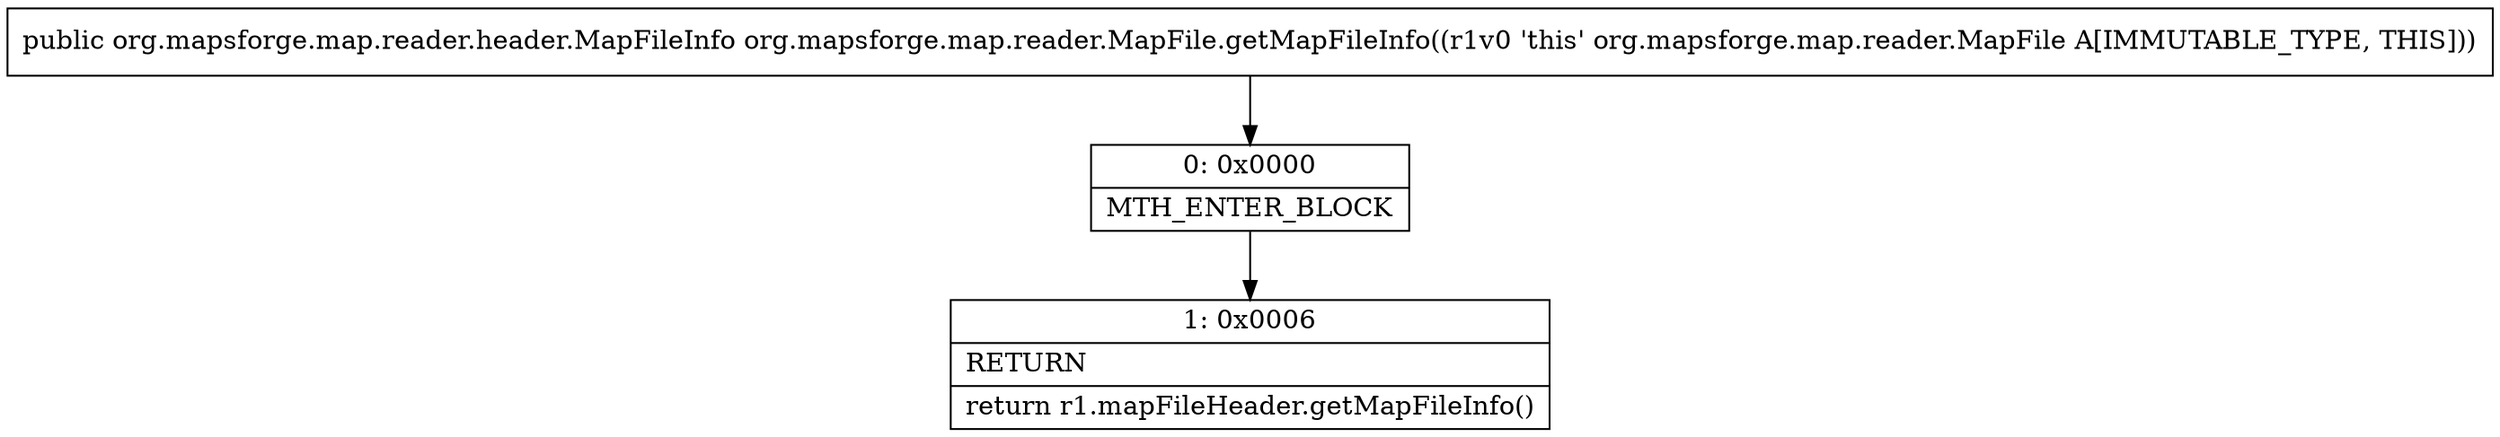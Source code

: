digraph "CFG fororg.mapsforge.map.reader.MapFile.getMapFileInfo()Lorg\/mapsforge\/map\/reader\/header\/MapFileInfo;" {
Node_0 [shape=record,label="{0\:\ 0x0000|MTH_ENTER_BLOCK\l}"];
Node_1 [shape=record,label="{1\:\ 0x0006|RETURN\l|return r1.mapFileHeader.getMapFileInfo()\l}"];
MethodNode[shape=record,label="{public org.mapsforge.map.reader.header.MapFileInfo org.mapsforge.map.reader.MapFile.getMapFileInfo((r1v0 'this' org.mapsforge.map.reader.MapFile A[IMMUTABLE_TYPE, THIS])) }"];
MethodNode -> Node_0;
Node_0 -> Node_1;
}

